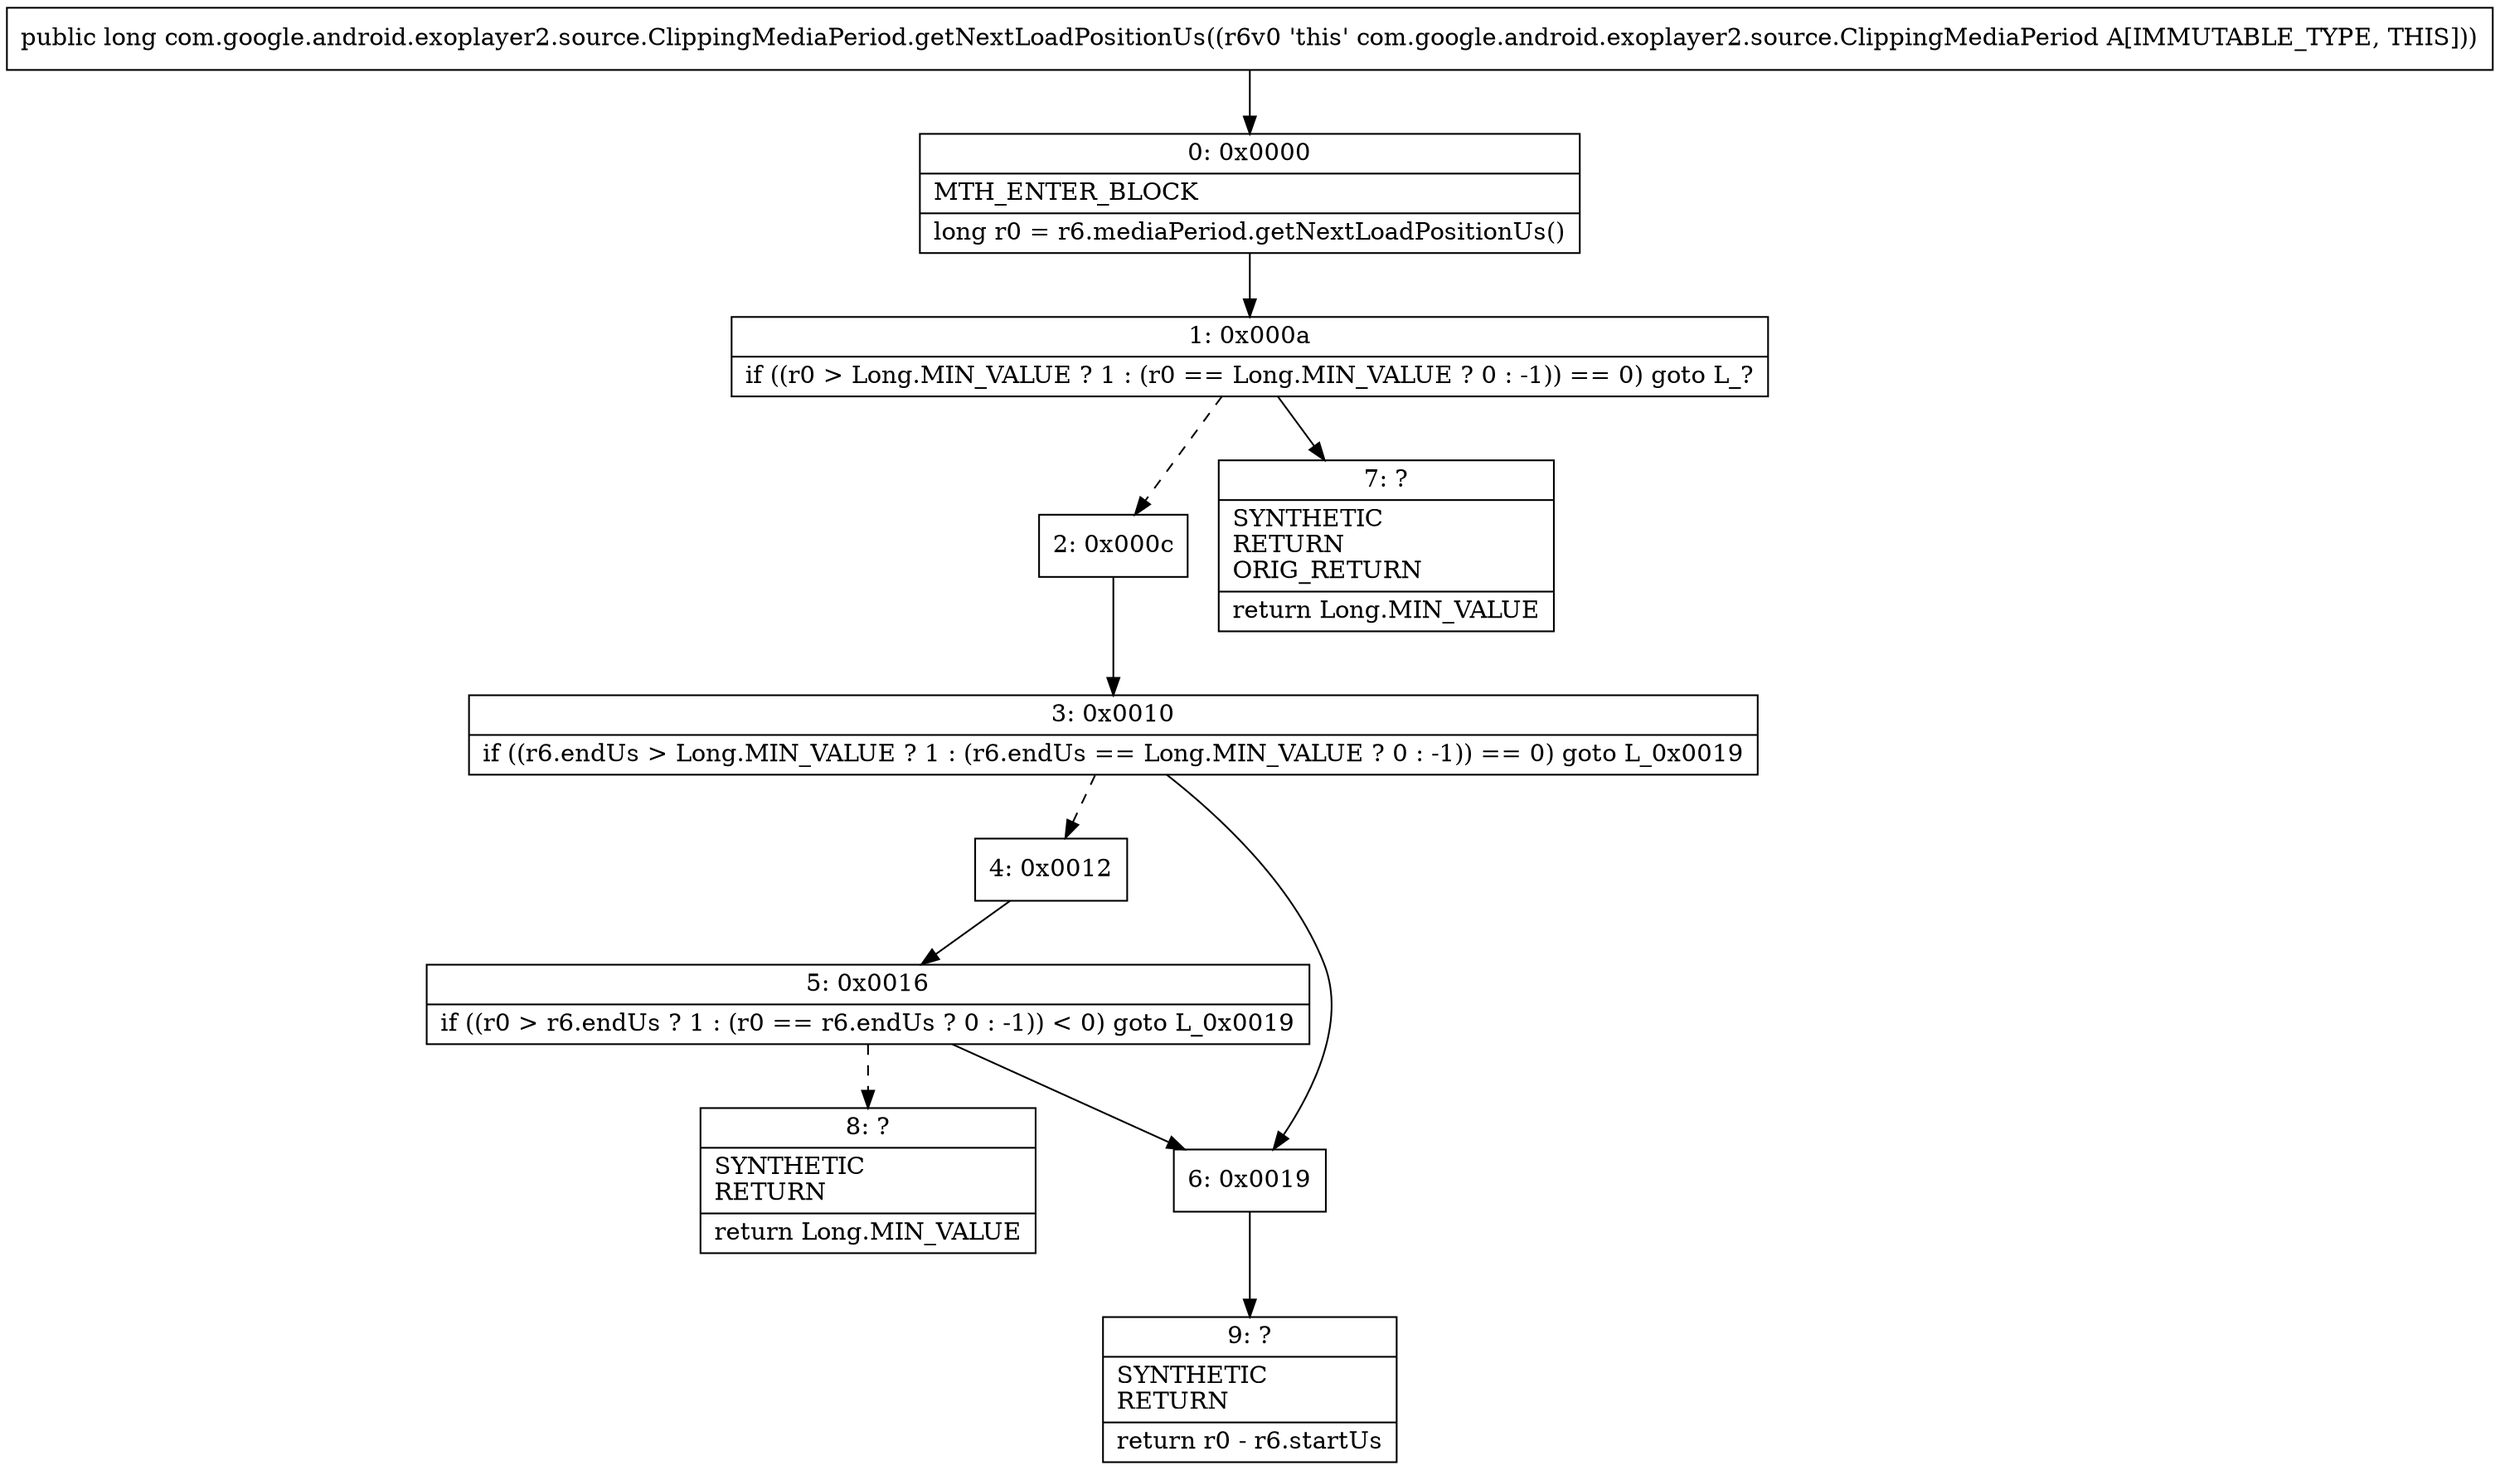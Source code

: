 digraph "CFG forcom.google.android.exoplayer2.source.ClippingMediaPeriod.getNextLoadPositionUs()J" {
Node_0 [shape=record,label="{0\:\ 0x0000|MTH_ENTER_BLOCK\l|long r0 = r6.mediaPeriod.getNextLoadPositionUs()\l}"];
Node_1 [shape=record,label="{1\:\ 0x000a|if ((r0 \> Long.MIN_VALUE ? 1 : (r0 == Long.MIN_VALUE ? 0 : \-1)) == 0) goto L_?\l}"];
Node_2 [shape=record,label="{2\:\ 0x000c}"];
Node_3 [shape=record,label="{3\:\ 0x0010|if ((r6.endUs \> Long.MIN_VALUE ? 1 : (r6.endUs == Long.MIN_VALUE ? 0 : \-1)) == 0) goto L_0x0019\l}"];
Node_4 [shape=record,label="{4\:\ 0x0012}"];
Node_5 [shape=record,label="{5\:\ 0x0016|if ((r0 \> r6.endUs ? 1 : (r0 == r6.endUs ? 0 : \-1)) \< 0) goto L_0x0019\l}"];
Node_6 [shape=record,label="{6\:\ 0x0019}"];
Node_7 [shape=record,label="{7\:\ ?|SYNTHETIC\lRETURN\lORIG_RETURN\l|return Long.MIN_VALUE\l}"];
Node_8 [shape=record,label="{8\:\ ?|SYNTHETIC\lRETURN\l|return Long.MIN_VALUE\l}"];
Node_9 [shape=record,label="{9\:\ ?|SYNTHETIC\lRETURN\l|return r0 \- r6.startUs\l}"];
MethodNode[shape=record,label="{public long com.google.android.exoplayer2.source.ClippingMediaPeriod.getNextLoadPositionUs((r6v0 'this' com.google.android.exoplayer2.source.ClippingMediaPeriod A[IMMUTABLE_TYPE, THIS])) }"];
MethodNode -> Node_0;
Node_0 -> Node_1;
Node_1 -> Node_2[style=dashed];
Node_1 -> Node_7;
Node_2 -> Node_3;
Node_3 -> Node_4[style=dashed];
Node_3 -> Node_6;
Node_4 -> Node_5;
Node_5 -> Node_6;
Node_5 -> Node_8[style=dashed];
Node_6 -> Node_9;
}


